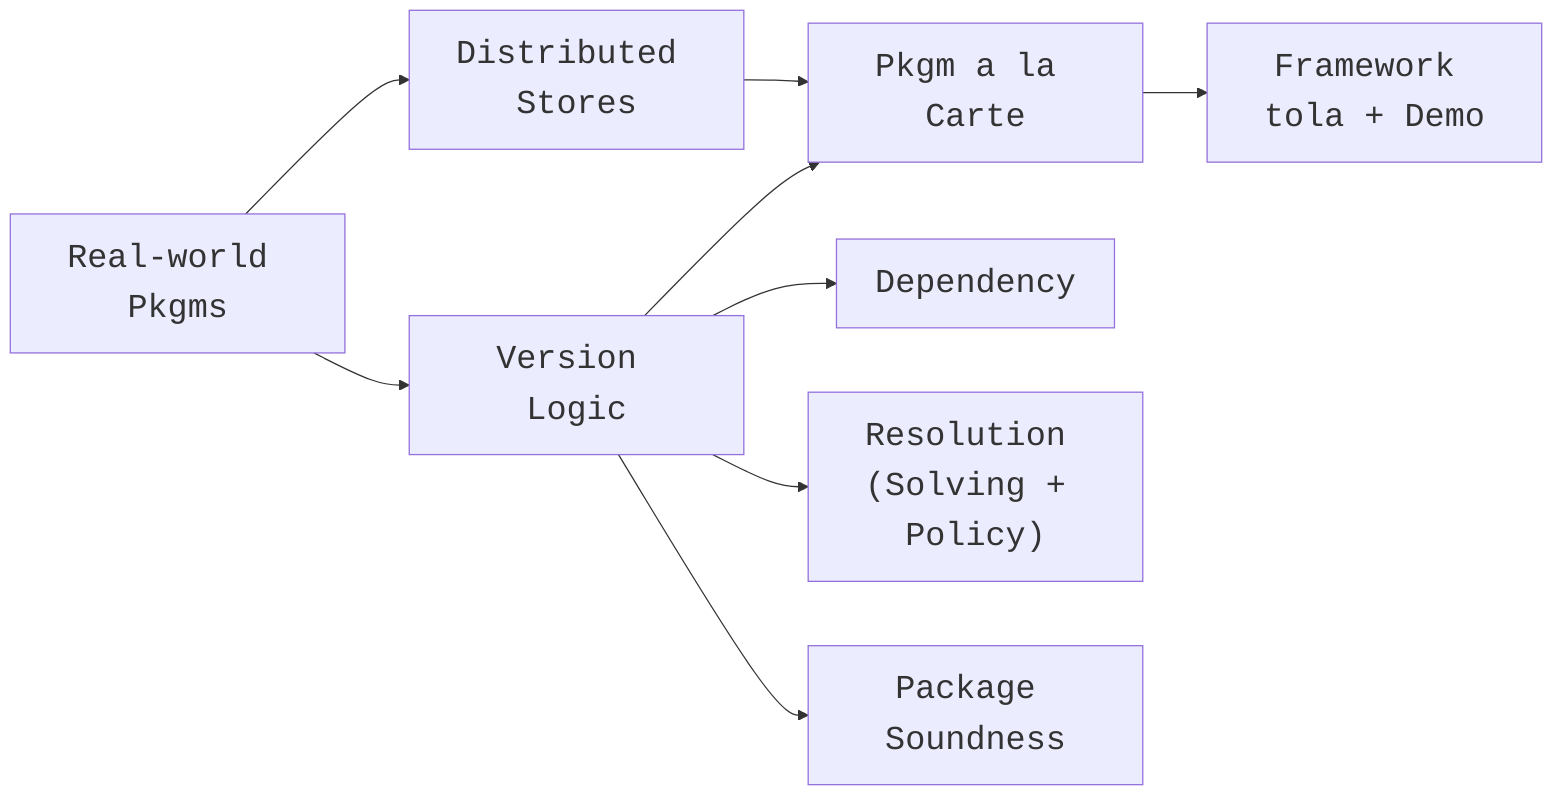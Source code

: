 flowchart LR
%%{ init: {
  "themeVariables": {
    "fontSize": "26px",
    "fontFamily": "monospace"
  },
  "flowchart": {
    "wrap": true,
    "htmlLabels": false,
    "useMaxWidth": true
  }
}}%%
  B[Real-world Pkgms]
  B --> C[Distributed Stores]
  B --> D[Version Logic]
  D --> E[Pkgm a la Carte]
  D --> B3[Dependency]
  D --> D2["Resolution (Solving + Policy)"]
  D --> G[Package Soundness]
  C --> E
  E --> F[Framework tola + Demo]

%% classDef default fill:#fff,stroke:#0af,stroke-width:2px,color:#000;
%% style G stroke-dasharray: 5 5;
%% linkStyle default stroke:#222, color:#000, background:#fff, font-size:14px